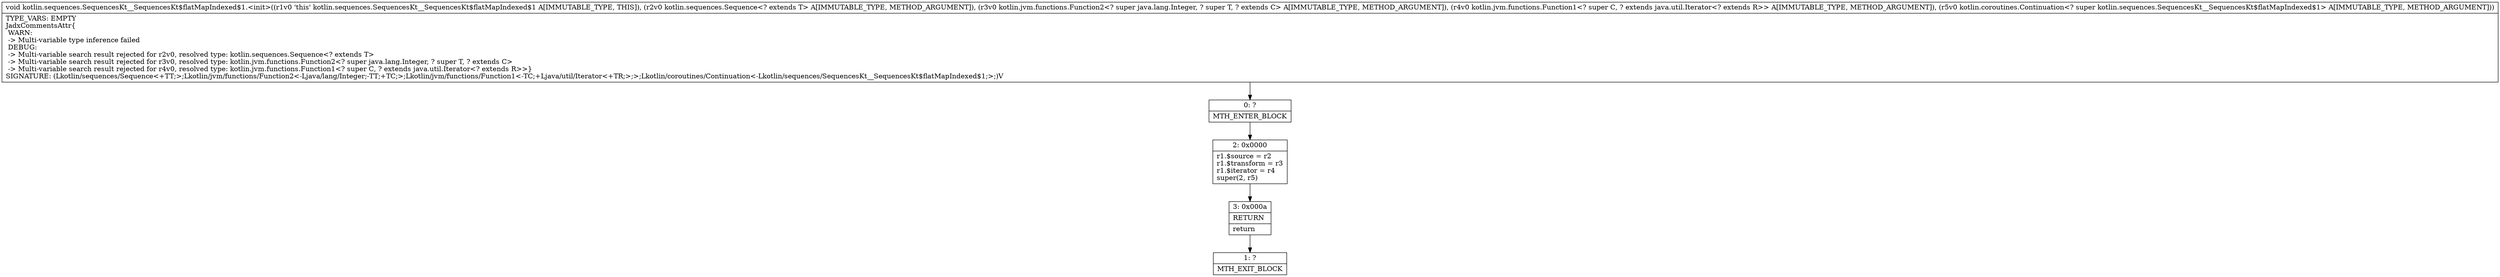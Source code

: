 digraph "CFG forkotlin.sequences.SequencesKt__SequencesKt$flatMapIndexed$1.\<init\>(Lkotlin\/sequences\/Sequence;Lkotlin\/jvm\/functions\/Function2;Lkotlin\/jvm\/functions\/Function1;Lkotlin\/coroutines\/Continuation;)V" {
Node_0 [shape=record,label="{0\:\ ?|MTH_ENTER_BLOCK\l}"];
Node_2 [shape=record,label="{2\:\ 0x0000|r1.$source = r2\lr1.$transform = r3\lr1.$iterator = r4\lsuper(2, r5)\l}"];
Node_3 [shape=record,label="{3\:\ 0x000a|RETURN\l|return\l}"];
Node_1 [shape=record,label="{1\:\ ?|MTH_EXIT_BLOCK\l}"];
MethodNode[shape=record,label="{void kotlin.sequences.SequencesKt__SequencesKt$flatMapIndexed$1.\<init\>((r1v0 'this' kotlin.sequences.SequencesKt__SequencesKt$flatMapIndexed$1 A[IMMUTABLE_TYPE, THIS]), (r2v0 kotlin.sequences.Sequence\<? extends T\> A[IMMUTABLE_TYPE, METHOD_ARGUMENT]), (r3v0 kotlin.jvm.functions.Function2\<? super java.lang.Integer, ? super T, ? extends C\> A[IMMUTABLE_TYPE, METHOD_ARGUMENT]), (r4v0 kotlin.jvm.functions.Function1\<? super C, ? extends java.util.Iterator\<? extends R\>\> A[IMMUTABLE_TYPE, METHOD_ARGUMENT]), (r5v0 kotlin.coroutines.Continuation\<? super kotlin.sequences.SequencesKt__SequencesKt$flatMapIndexed$1\> A[IMMUTABLE_TYPE, METHOD_ARGUMENT]))  | TYPE_VARS: EMPTY\lJadxCommentsAttr\{\l WARN: \l \-\> Multi\-variable type inference failed\l DEBUG: \l \-\> Multi\-variable search result rejected for r2v0, resolved type: kotlin.sequences.Sequence\<? extends T\>\l \-\> Multi\-variable search result rejected for r3v0, resolved type: kotlin.jvm.functions.Function2\<? super java.lang.Integer, ? super T, ? extends C\>\l \-\> Multi\-variable search result rejected for r4v0, resolved type: kotlin.jvm.functions.Function1\<? super C, ? extends java.util.Iterator\<? extends R\>\>\}\lSIGNATURE: (Lkotlin\/sequences\/Sequence\<+TT;\>;Lkotlin\/jvm\/functions\/Function2\<\-Ljava\/lang\/Integer;\-TT;+TC;\>;Lkotlin\/jvm\/functions\/Function1\<\-TC;+Ljava\/util\/Iterator\<+TR;\>;\>;Lkotlin\/coroutines\/Continuation\<\-Lkotlin\/sequences\/SequencesKt__SequencesKt$flatMapIndexed$1;\>;)V\l}"];
MethodNode -> Node_0;Node_0 -> Node_2;
Node_2 -> Node_3;
Node_3 -> Node_1;
}

